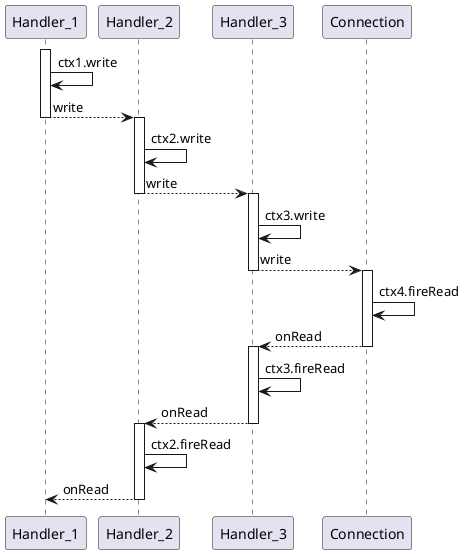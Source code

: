 @startuml

activate Handler_1
Handler_1 -> Handler_1 : ctx1.write
Handler_1 --> Handler_2 : write
deactivate Handler_1

activate Handler_2
Handler_2 -> Handler_2 : ctx2.write
Handler_2 --> Handler_3 : write
deactivate Handler_2

activate Handler_3
Handler_3 -> Handler_3 : ctx3.write
Handler_3 --> Connection : write
deactivate Handler_3


activate Connection
Connection -> Connection : ctx4.fireRead
Connection --> Handler_3 : onRead
deactivate Connection

activate Handler_3
Handler_3 -> Handler_3 : ctx3.fireRead
Handler_3 --> Handler_2 : onRead
deactivate Handler_3

activate Handler_2
Handler_2 -> Handler_2 : ctx2.fireRead
Handler_2 --> Handler_1 : onRead
deactivate Handler_2

@enduml